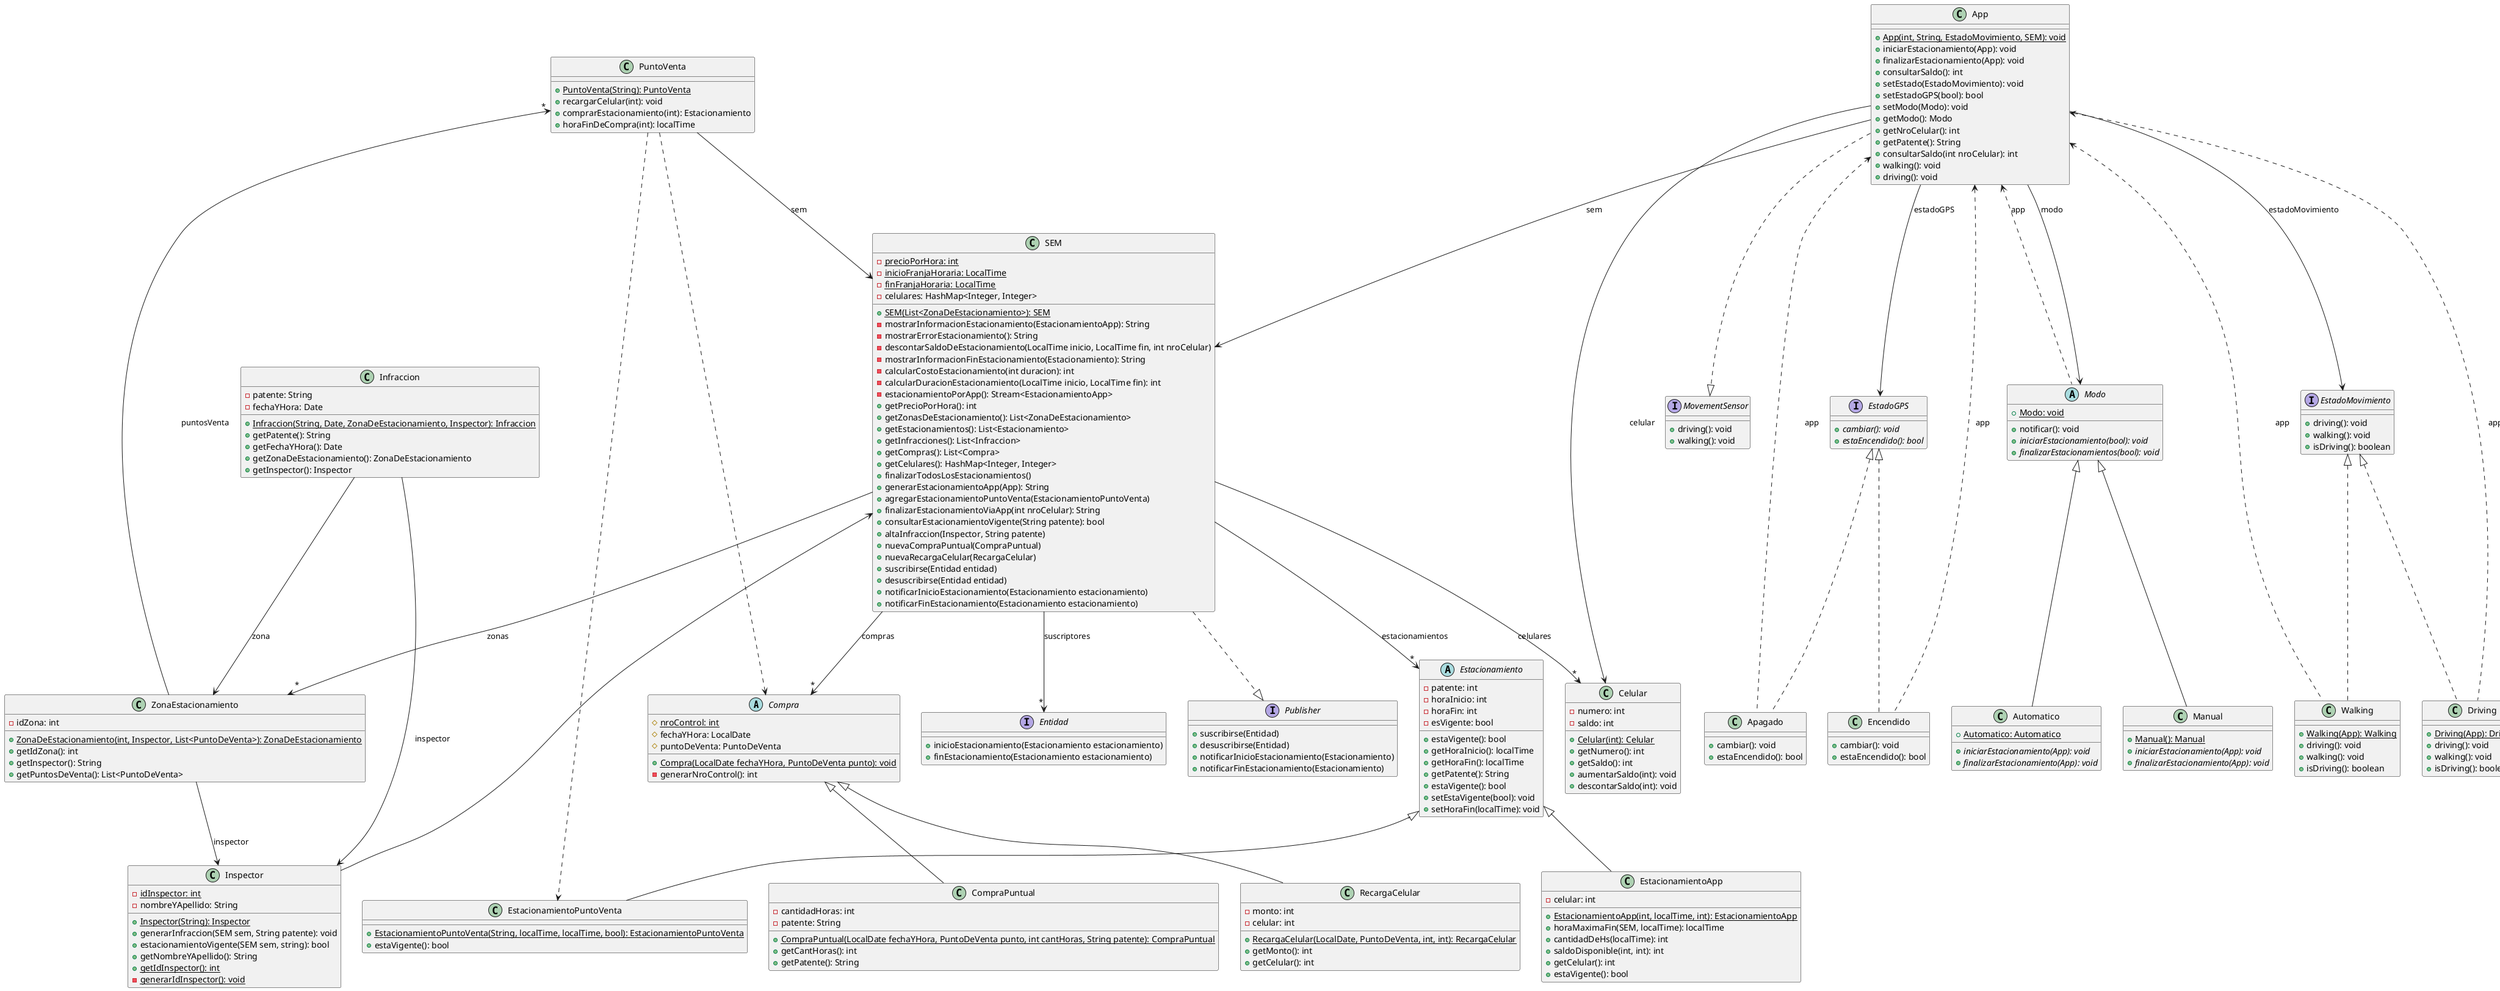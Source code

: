 @startuml
'https://plantuml.com/class-diagram

abstract class Compra {
    # {static} nroControl: int
    # fechaYHora: LocalDate
    # puntoDeVenta: PuntoDeVenta

    + {static} Compra(LocalDate fechaYHora, PuntoDeVenta punto): void
    - generarNroControl(): int
}

abstract class Estacionamiento {
    - patente: int
    - horaInicio: int
    - horaFin: int
    - esVigente: bool

    + estaVigente(): bool
    + getHoraInicio(): localTime
    + getHoraFin(): localTime
    + getPatente(): String
    + estaVigente(): bool
    + setEstaVigente(bool): void
    + setHoraFin(localTime): void
}

abstract class Modo {
    + {static} Modo: void
    + notificar(): void
    + {abstract} iniciarEstacionamiento(bool): void
    + {abstract} finalizarEstacionamientos(bool): void
}

class Apagado {
    + cambiar(): void
    + estaEncendido(): bool
}

class App {
    + {static} App(int, String, EstadoMovimiento, SEM): void
    + iniciarEstacionamiento(App): void
    + finalizarEstacionamiento(App): void
    + consultarSaldo(): int
    + setEstado(EstadoMovimiento): void
    + setEstadoGPS(bool): bool
    + setModo(Modo): void
    + getModo(): Modo
    + getNroCelular(): int
    + getPatente(): String
    + consultarSaldo(int nroCelular): int
    + walking(): void
    + driving(): void
}

class Automatico {
    + {static} Automatico: Automatico
    + {abstract} iniciarEstacionamiento(App): void
    + {abstract} finalizarEstacionamiento(App): void
}

class Celular {
    - numero: int
    - saldo: int

    + {static} Celular(int): Celular
    + getNumero(): int
    + getSaldo(): int
    + aumentarSaldo(int): void
    + descontarSaldo(int): void
}

class CompraPuntual {
    - cantidadHoras: int
    - patente: String

    + {static} CompraPuntual(LocalDate fechaYHora, PuntoDeVenta punto, int cantHoras, String patente): CompraPuntual
    + getCantHoras(): int
    + getPatente(): String
}

class Driving {
    + {static} Driving(App): Driving
    + driving(): void
    + walking(): void
    + isDriving(): boolean
}

class Encendido {
    + cambiar(): void
    + estaEncendido(): bool
}

class EstacionamientoApp {
    - celular: int

    + {static} EstacionamientoApp(int, localTime, int): EstacionamientoApp
    + horaMaximaFin(SEM, localTime): localTime
    + cantidadDeHs(localTime): int
    + saldoDisponible(int, int): int
    + getCelular(): int
    + estaVigente(): bool
}

class EstacionamientoPuntoVenta {
    + {static} EstacionamientoPuntoVenta(String, localTime, localTime, bool): EstacionamientoPuntoVenta
    + estaVigente(): bool
}

class Infraccion {
    - patente: String
    - fechaYHora: Date

    + {static} Infraccion(String, Date, ZonaDeEstacionamiento, Inspector): Infraccion
    + getPatente(): String
    + getFechaYHora(): Date
    + getZonaDeEstacionamiento(): ZonaDeEstacionamiento
    + getInspector(): Inspector
}

class Inspector {
    - {static} idInspector: int
    - nombreYApellido: String

    + {static} Inspector(String): Inspector
    + generarInfraccion(SEM sem, String patente): void
    + estacionamientoVigente(SEM sem, string): bool
    + getNombreYApellido(): String
    + {static} getIdInspector(): int
    - {static} generarIdInspector(): void
}

class Manual {
    + {static} Manual(): Manual
    + {abstract} iniciarEstacionamiento(App): void
    + {abstract} finalizarEstacionamiento(App): void
}

class PuntoVenta {
    + {static} PuntoVenta(String): PuntoVenta
    + recargarCelular(int): void
    + comprarEstacionamiento(int): Estacionamiento
    + horaFinDeCompra(int): localTime
}

class RecargaCelular {
    - monto: int
    - celular: int

    + {static} RecargaCelular(LocalDate, PuntoDeVenta, int, int): RecargaCelular
    + getMonto(): int
    + getCelular(): int
}

class SEM {
    - {static} precioPorHora: int
    - {static} inicioFranjaHoraria: LocalTime
    - {static} finFranjaHoraria: LocalTime
    - celulares: HashMap<Integer, Integer>

    + {static} SEM(List<ZonaDeEstacionamiento>): SEM
    - mostrarInformacionEstacionamiento(EstacionamientoApp): String
    - mostrarErrorEstacionamiento(): String
    - descontarSaldoDeEstacionamiento(LocalTime inicio, LocalTime fin, int nroCelular)
    - mostrarInformacionFinEstacionamiento(Estacionamiento): String
    - calcularCostoEstacionamiento(int duracion): int
    - calcularDuracionEstacionamiento(LocalTime inicio, LocalTime fin): int
    - estacionamientoPorApp(): Stream<EstacionamientoApp>
    + getPrecioPorHora(): int
    + getZonasDeEstacionamiento(): List<ZonaDeEstacionamiento>
    + getEstacionamientos(): List<Estacionamiento>
    + getInfracciones(): List<Infraccion>
    + getCompras(): List<Compra>
    + getCelulares(): HashMap<Integer, Integer>
    + finalizarTodosLosEstacionamientos()
    + generarEstacionamientoApp(App): String
    + agregarEstacionamientoPuntoVenta(EstacionamientoPuntoVenta)
    + finalizarEstacionamientoViaApp(int nroCelular): String
    + consultarEstacionamientoVigente(String patente): bool
    + altaInfraccion(Inspector, String patente)
    + nuevaCompraPuntual(CompraPuntual)
    + nuevaRecargaCelular(RecargaCelular)
    + suscribirse(Entidad entidad)
    + desuscribirse(Entidad entidad)
    + notificarInicioEstacionamiento(Estacionamiento estacionamiento)
    + notificarFinEstacionamiento(Estacionamiento estacionamiento)
}

class Walking {
    + {static} Walking(App): Walking
    + driving(): void
    + walking(): void
    + isDriving(): boolean
}

class ZonaEstacionamiento {
    - idZona: int

    + {static} ZonaDeEstacionamiento(int, Inspector, List<PuntoDeVenta>): ZonaDeEstacionamiento
    + getIdZona(): int
    + getInspector(): String
    + getPuntosDeVenta(): List<PuntoDeVenta>
}

interface Entidad {
    + inicioEstacionamiento(Estacionamiento estacionamiento)
    + finEstacionamiento(Estacionamiento estacionamiento)
}

interface EstadoGPS {
    + {abstract} cambiar(): void
    + {abstract} estaEncendido(): bool
}

interface EstadoMovimiento {
    + driving(): void
    + walking(): void
    + isDriving(): boolean
}

interface MovementSensor {
    + driving(): void
    + walking(): void
}

interface Publisher {
    + suscribirse(Entidad)
    + desuscribirse(Entidad)
    + notificarInicioEstacionamiento(Estacionamiento)
    + notificarFinEstacionamiento(Estacionamiento)
}

App ..|> MovementSensor
App --> EstadoGPS: estadoGPS
App --> EstadoMovimiento: estadoMovimiento
App --> SEM: sem
App <.. Apagado: app
App <.. Encendido: app
App <.. Driving: app
App <.. Walking: app
App --> Modo: modo
App <.. Modo: app
App --> Celular:celular
Compra <|-- CompraPuntual
Compra <|-- RecargaCelular
Infraccion --> Inspector: inspector
Infraccion --> ZonaEstacionamiento: zona
Inspector --> SEM
Estacionamiento <|-- EstacionamientoApp
Estacionamiento <|-- EstacionamientoPuntoVenta
EstadoGPS <|.. Apagado
EstadoGPS <|.. Encendido
Modo <|-- Automatico
Modo <|-- Manual
SEM --> Entidad: suscriptores "*"
PuntoVenta ..> Compra
PuntoVenta ..> EstacionamientoPuntoVenta
PuntoVenta --> SEM: sem
SEM --> "*" Compra: compras
SEM --> "*" Estacionamiento: estacionamientos
SEM --> "*" ZonaEstacionamiento: zonas
SEM ..|> Publisher
SEM --> "*" Celular: celulares
ZonaEstacionamiento --> "*" PuntoVenta: puntosVenta
ZonaEstacionamiento --> Inspector: inspector
EstadoMovimiento <|.. Driving
EstadoMovimiento <|.. Walking

@enduml